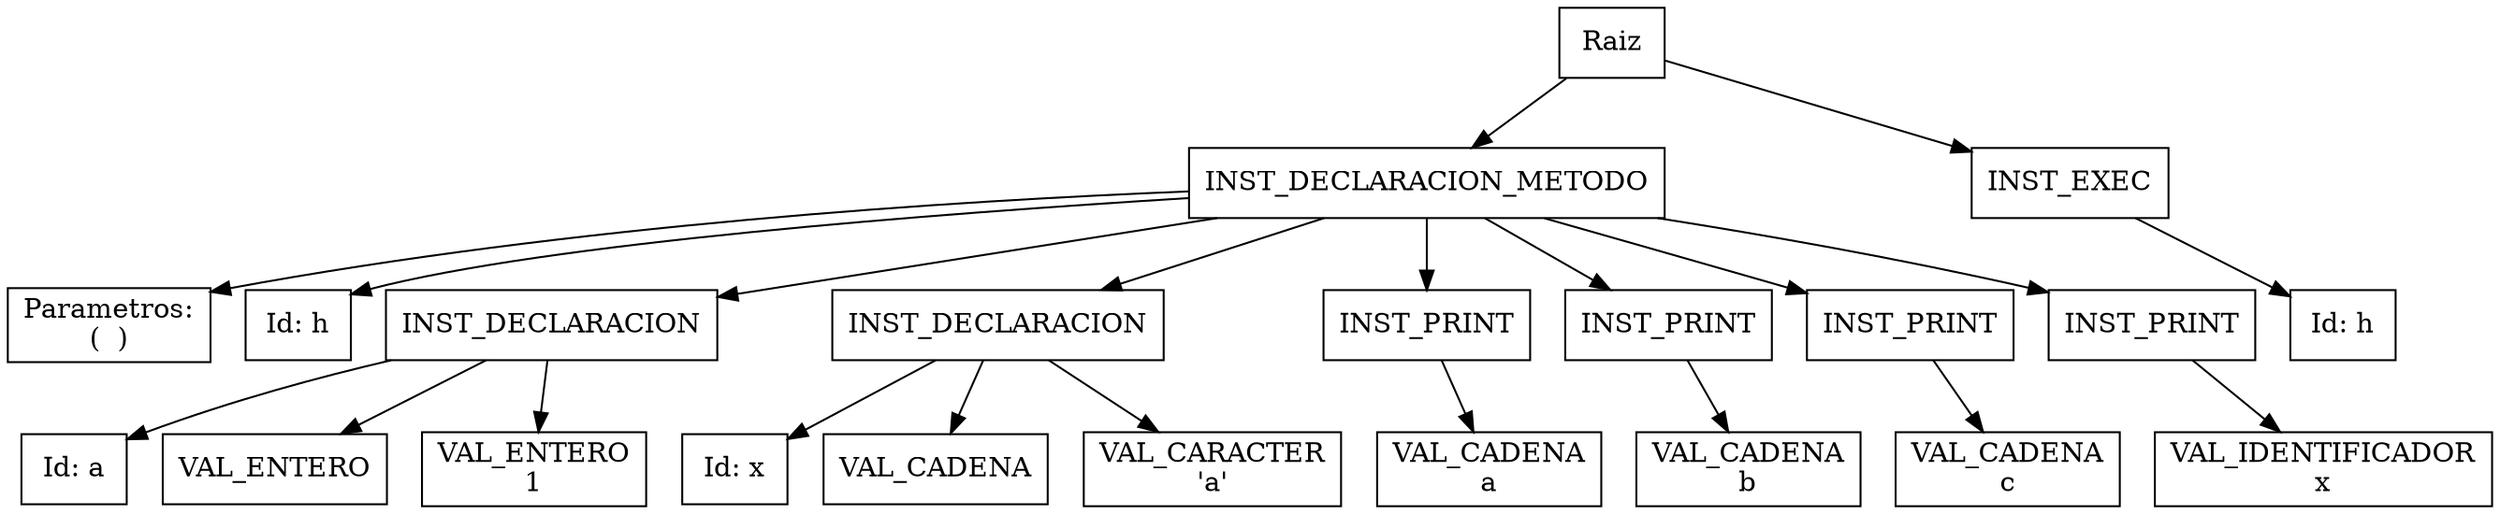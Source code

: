 digraph mygraph { node [shape=box];
"Raiz" [label= "Raiz"]; 
"INST_DECLARACION_METODO11h" [label= "INST_DECLARACION_METODO"]; 
"INST_DECLARACION_METODO11h_param" [label= "Parametros:
(  )"]; 
"INST_DECLARACION_METODO11hid" [label= "Id: h"]; 
"Raiz" -> "INST_DECLARACION_METODO11h"
"INST_DECLARACION_METODO11h" -> "INST_DECLARACION_METODO11h_param"
"INST_DECLARACION_METODO11h" -> "INST_DECLARACION_METODO11hid"
"INST_DECLARACION_METODO11h" [label= "INST_DECLARACION_METODO"]; 
"INST_DECLARACION25" [label= "INST_DECLARACION"]; 
"INST_DECLARACION25a" [label= "Id: a"]; 
"INST_DECLARACION25VAL_ENTERO" [label= "VAL_ENTERO"]; 
"INST_DECLARACION_METODO11h" -> "INST_DECLARACION25"
"INST_DECLARACION25" -> "INST_DECLARACION25a"
"INST_DECLARACION25" -> "INST_DECLARACION25VAL_ENTERO"
"INST_DECLARACION25" [label= "INST_DECLARACION"]; 
"VAL_ENTERO213" [label= "VAL_ENTERO\n1"]; 
"INST_DECLARACION25" -> "VAL_ENTERO213"
"INST_DECLARACION_METODO11h" [label= "INST_DECLARACION_METODO"]; 
"INST_DECLARACION35" [label= "INST_DECLARACION"]; 
"INST_DECLARACION35x" [label= "Id: x"]; 
"INST_DECLARACION35VAL_CADENA" [label= "VAL_CADENA"]; 
"INST_DECLARACION_METODO11h" -> "INST_DECLARACION35"
"INST_DECLARACION35" -> "INST_DECLARACION35x"
"INST_DECLARACION35" -> "INST_DECLARACION35VAL_CADENA"
"INST_DECLARACION35" [label= "INST_DECLARACION"]; 
"VAL_CARACTER316" [label= "VAL_CARACTER\n'a'"]; 
"INST_DECLARACION35" -> "VAL_CARACTER316"
"INST_DECLARACION_METODO11h" [label= "INST_DECLARACION_METODO"]; 
"INST_PRINT55" [label= "INST_PRINT"]; 
"INST_DECLARACION_METODO11h" -> "INST_PRINT55"
"INST_PRINT55" [label= "INST_PRINT"]; 
"VAL_CADENA511" [label= "VAL_CADENA\na"]; 
"INST_PRINT55" -> "VAL_CADENA511"
"INST_DECLARACION_METODO11h" [label= "INST_DECLARACION_METODO"]; 
"INST_PRINT65" [label= "INST_PRINT"]; 
"INST_DECLARACION_METODO11h" -> "INST_PRINT65"
"INST_PRINT65" [label= "INST_PRINT"]; 
"VAL_CADENA611" [label= "VAL_CADENA\nb"]; 
"INST_PRINT65" -> "VAL_CADENA611"
"INST_DECLARACION_METODO11h" [label= "INST_DECLARACION_METODO"]; 
"INST_PRINT75" [label= "INST_PRINT"]; 
"INST_DECLARACION_METODO11h" -> "INST_PRINT75"
"INST_PRINT75" [label= "INST_PRINT"]; 
"VAL_CADENA711" [label= "VAL_CADENA\nc"]; 
"INST_PRINT75" -> "VAL_CADENA711"
"INST_DECLARACION_METODO11h" [label= "INST_DECLARACION_METODO"]; 
"INST_PRINT95" [label= "INST_PRINT"]; 
"INST_DECLARACION_METODO11h" -> "INST_PRINT95"
"INST_PRINT95" [label= "INST_PRINT"]; 
"VAL_IDENTIFICADOR911" [label= "VAL_IDENTIFICADOR\nx"]; 
"INST_PRINT95" -> "VAL_IDENTIFICADOR911"
"Raiz" [label= "Raiz"]; 
"INST_EXEC131hh" [label= "Id: h"]; 
"INST_EXEC131h" [label= "INST_EXEC"]; 
"Raiz" -> "INST_EXEC131h"
"INST_EXEC131h" -> "INST_EXEC131hh"

}